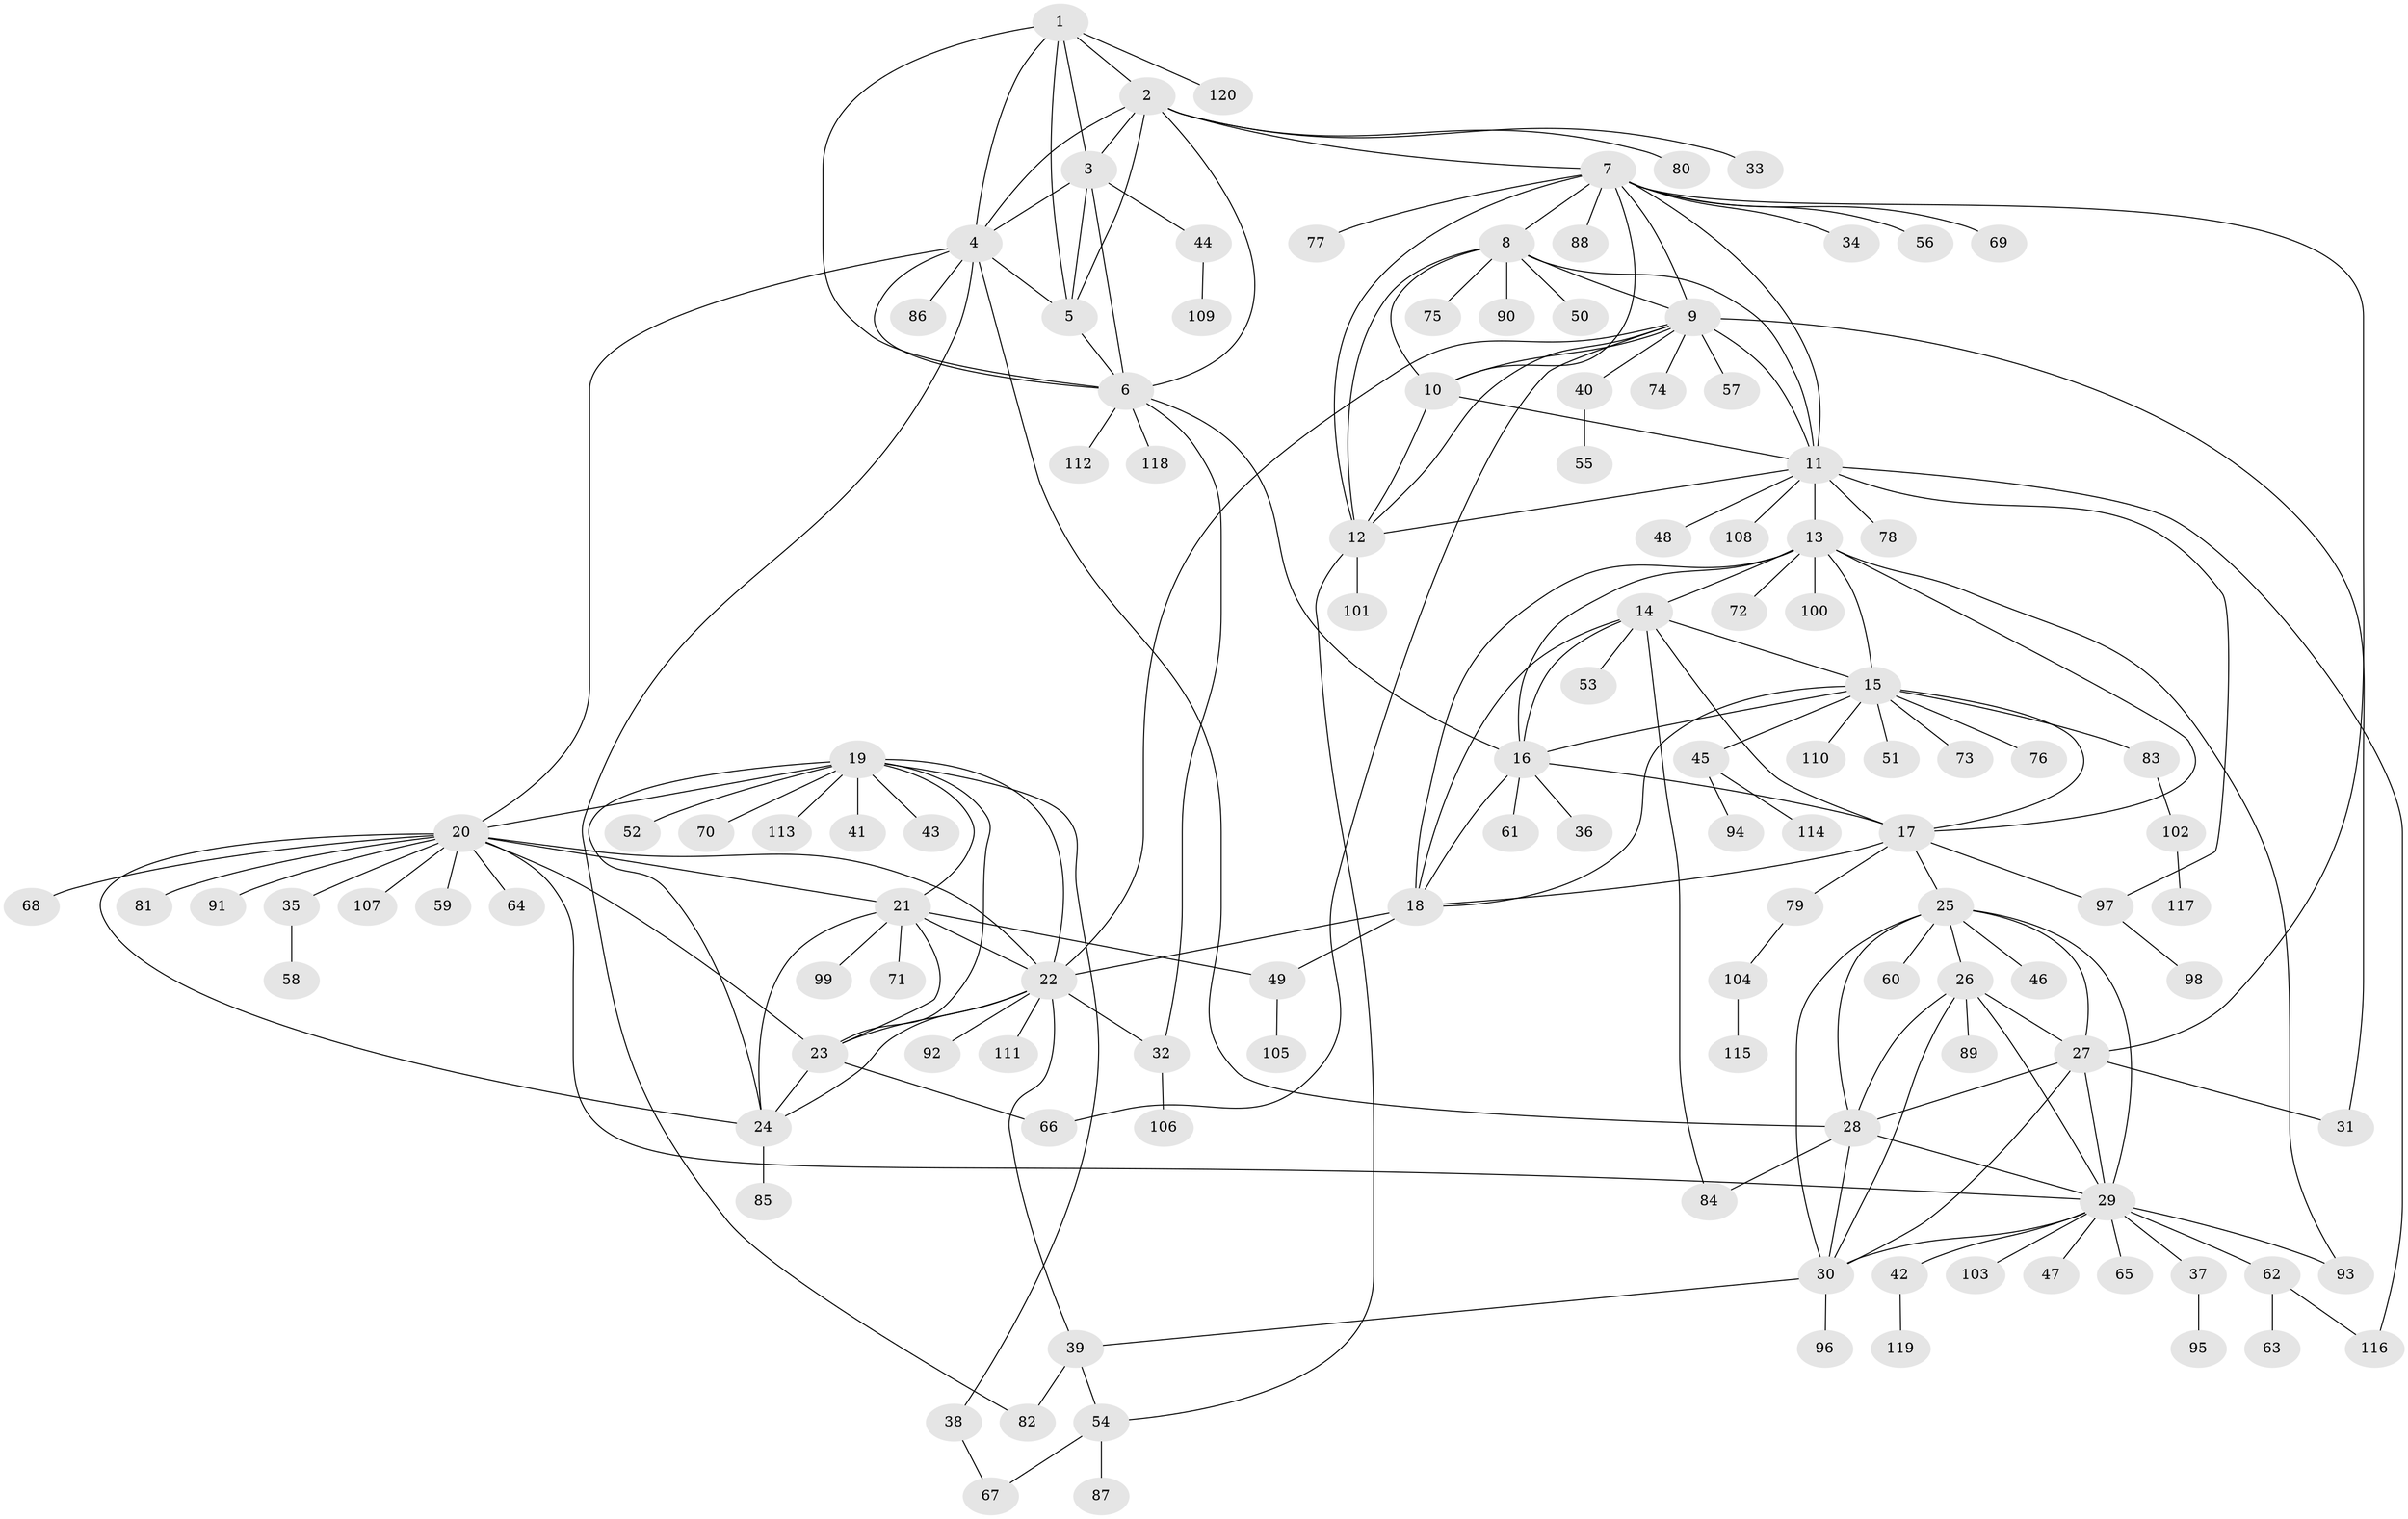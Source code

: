 // coarse degree distribution, {5: 0.058823529411764705, 7: 0.047058823529411764, 6: 0.058823529411764705, 2: 0.17647058823529413, 8: 0.011764705882352941, 9: 0.07058823529411765, 1: 0.5176470588235295, 12: 0.011764705882352941, 4: 0.011764705882352941, 3: 0.011764705882352941, 10: 0.023529411764705882}
// Generated by graph-tools (version 1.1) at 2025/37/03/04/25 23:37:39]
// undirected, 120 vertices, 187 edges
graph export_dot {
  node [color=gray90,style=filled];
  1;
  2;
  3;
  4;
  5;
  6;
  7;
  8;
  9;
  10;
  11;
  12;
  13;
  14;
  15;
  16;
  17;
  18;
  19;
  20;
  21;
  22;
  23;
  24;
  25;
  26;
  27;
  28;
  29;
  30;
  31;
  32;
  33;
  34;
  35;
  36;
  37;
  38;
  39;
  40;
  41;
  42;
  43;
  44;
  45;
  46;
  47;
  48;
  49;
  50;
  51;
  52;
  53;
  54;
  55;
  56;
  57;
  58;
  59;
  60;
  61;
  62;
  63;
  64;
  65;
  66;
  67;
  68;
  69;
  70;
  71;
  72;
  73;
  74;
  75;
  76;
  77;
  78;
  79;
  80;
  81;
  82;
  83;
  84;
  85;
  86;
  87;
  88;
  89;
  90;
  91;
  92;
  93;
  94;
  95;
  96;
  97;
  98;
  99;
  100;
  101;
  102;
  103;
  104;
  105;
  106;
  107;
  108;
  109;
  110;
  111;
  112;
  113;
  114;
  115;
  116;
  117;
  118;
  119;
  120;
  1 -- 2;
  1 -- 3;
  1 -- 4;
  1 -- 5;
  1 -- 6;
  1 -- 120;
  2 -- 3;
  2 -- 4;
  2 -- 5;
  2 -- 6;
  2 -- 7;
  2 -- 33;
  2 -- 80;
  3 -- 4;
  3 -- 5;
  3 -- 6;
  3 -- 44;
  4 -- 5;
  4 -- 6;
  4 -- 20;
  4 -- 28;
  4 -- 82;
  4 -- 86;
  5 -- 6;
  6 -- 16;
  6 -- 32;
  6 -- 112;
  6 -- 118;
  7 -- 8;
  7 -- 9;
  7 -- 10;
  7 -- 11;
  7 -- 12;
  7 -- 27;
  7 -- 34;
  7 -- 56;
  7 -- 69;
  7 -- 77;
  7 -- 88;
  8 -- 9;
  8 -- 10;
  8 -- 11;
  8 -- 12;
  8 -- 50;
  8 -- 75;
  8 -- 90;
  9 -- 10;
  9 -- 11;
  9 -- 12;
  9 -- 22;
  9 -- 31;
  9 -- 40;
  9 -- 57;
  9 -- 66;
  9 -- 74;
  10 -- 11;
  10 -- 12;
  11 -- 12;
  11 -- 13;
  11 -- 48;
  11 -- 78;
  11 -- 97;
  11 -- 108;
  11 -- 116;
  12 -- 54;
  12 -- 101;
  13 -- 14;
  13 -- 15;
  13 -- 16;
  13 -- 17;
  13 -- 18;
  13 -- 72;
  13 -- 93;
  13 -- 100;
  14 -- 15;
  14 -- 16;
  14 -- 17;
  14 -- 18;
  14 -- 53;
  14 -- 84;
  15 -- 16;
  15 -- 17;
  15 -- 18;
  15 -- 45;
  15 -- 51;
  15 -- 73;
  15 -- 76;
  15 -- 83;
  15 -- 110;
  16 -- 17;
  16 -- 18;
  16 -- 36;
  16 -- 61;
  17 -- 18;
  17 -- 25;
  17 -- 79;
  17 -- 97;
  18 -- 22;
  18 -- 49;
  19 -- 20;
  19 -- 21;
  19 -- 22;
  19 -- 23;
  19 -- 24;
  19 -- 38;
  19 -- 41;
  19 -- 43;
  19 -- 52;
  19 -- 70;
  19 -- 113;
  20 -- 21;
  20 -- 22;
  20 -- 23;
  20 -- 24;
  20 -- 29;
  20 -- 35;
  20 -- 59;
  20 -- 64;
  20 -- 68;
  20 -- 81;
  20 -- 91;
  20 -- 107;
  21 -- 22;
  21 -- 23;
  21 -- 24;
  21 -- 49;
  21 -- 71;
  21 -- 99;
  22 -- 23;
  22 -- 24;
  22 -- 32;
  22 -- 39;
  22 -- 92;
  22 -- 111;
  23 -- 24;
  23 -- 66;
  24 -- 85;
  25 -- 26;
  25 -- 27;
  25 -- 28;
  25 -- 29;
  25 -- 30;
  25 -- 46;
  25 -- 60;
  26 -- 27;
  26 -- 28;
  26 -- 29;
  26 -- 30;
  26 -- 89;
  27 -- 28;
  27 -- 29;
  27 -- 30;
  27 -- 31;
  28 -- 29;
  28 -- 30;
  28 -- 84;
  29 -- 30;
  29 -- 37;
  29 -- 42;
  29 -- 47;
  29 -- 62;
  29 -- 65;
  29 -- 93;
  29 -- 103;
  30 -- 39;
  30 -- 96;
  32 -- 106;
  35 -- 58;
  37 -- 95;
  38 -- 67;
  39 -- 54;
  39 -- 82;
  40 -- 55;
  42 -- 119;
  44 -- 109;
  45 -- 94;
  45 -- 114;
  49 -- 105;
  54 -- 67;
  54 -- 87;
  62 -- 63;
  62 -- 116;
  79 -- 104;
  83 -- 102;
  97 -- 98;
  102 -- 117;
  104 -- 115;
}
